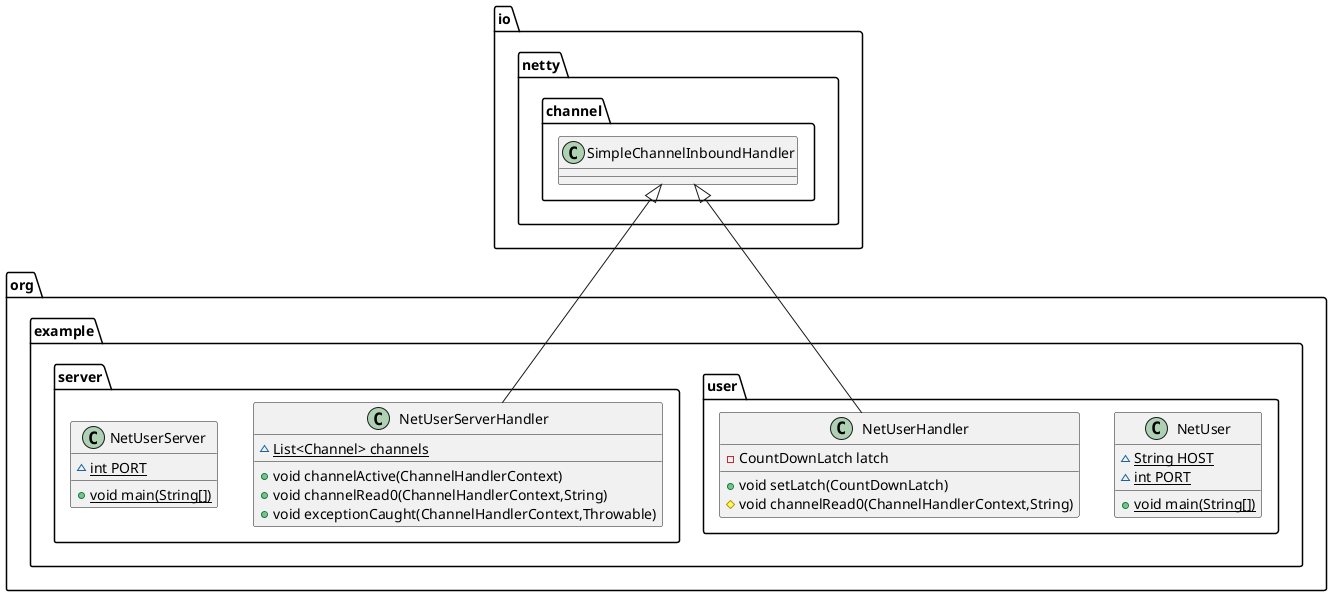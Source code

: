 @startuml
class org.example.user.NetUser {
~ {static} String HOST
~ {static} int PORT
+ {static} void main(String[])
}


class org.example.server.NetUserServerHandler {
~ {static} List<Channel> channels
+ void channelActive(ChannelHandlerContext)
+ void channelRead0(ChannelHandlerContext,String)
+ void exceptionCaught(ChannelHandlerContext,Throwable)
}


class org.example.user.NetUserHandler {
- CountDownLatch latch
+ void setLatch(CountDownLatch)
# void channelRead0(ChannelHandlerContext,String)
}


class org.example.server.NetUserServer {
~ {static} int PORT
+ {static} void main(String[])
}




io.netty.channel.SimpleChannelInboundHandler <|-- org.example.server.NetUserServerHandler
io.netty.channel.SimpleChannelInboundHandler <|-- org.example.user.NetUserHandler
@enduml